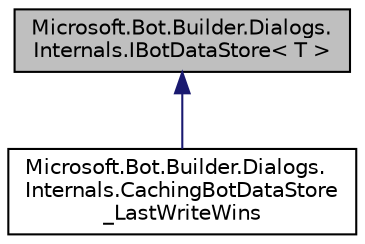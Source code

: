 digraph "Microsoft.Bot.Builder.Dialogs.Internals.IBotDataStore&lt; T &gt;"
{
  edge [fontname="Helvetica",fontsize="10",labelfontname="Helvetica",labelfontsize="10"];
  node [fontname="Helvetica",fontsize="10",shape=record];
  Node1 [label="Microsoft.Bot.Builder.Dialogs.\lInternals.IBotDataStore\< T \>",height=0.2,width=0.4,color="black", fillcolor="grey75", style="filled", fontcolor="black"];
  Node1 -> Node2 [dir="back",color="midnightblue",fontsize="10",style="solid",fontname="Helvetica"];
  Node2 [label="Microsoft.Bot.Builder.Dialogs.\lInternals.CachingBotDataStore\l_LastWriteWins",height=0.2,width=0.4,color="black", fillcolor="white", style="filled",URL="$db/d00/class_microsoft_1_1_bot_1_1_builder_1_1_dialogs_1_1_internals_1_1_caching_bot_data_store___last_write_wins.html",tooltip="Caches data for BotDataBase<T> and wraps the data in BotData to be stored in CachingBotDataStore_Last..."];
}
